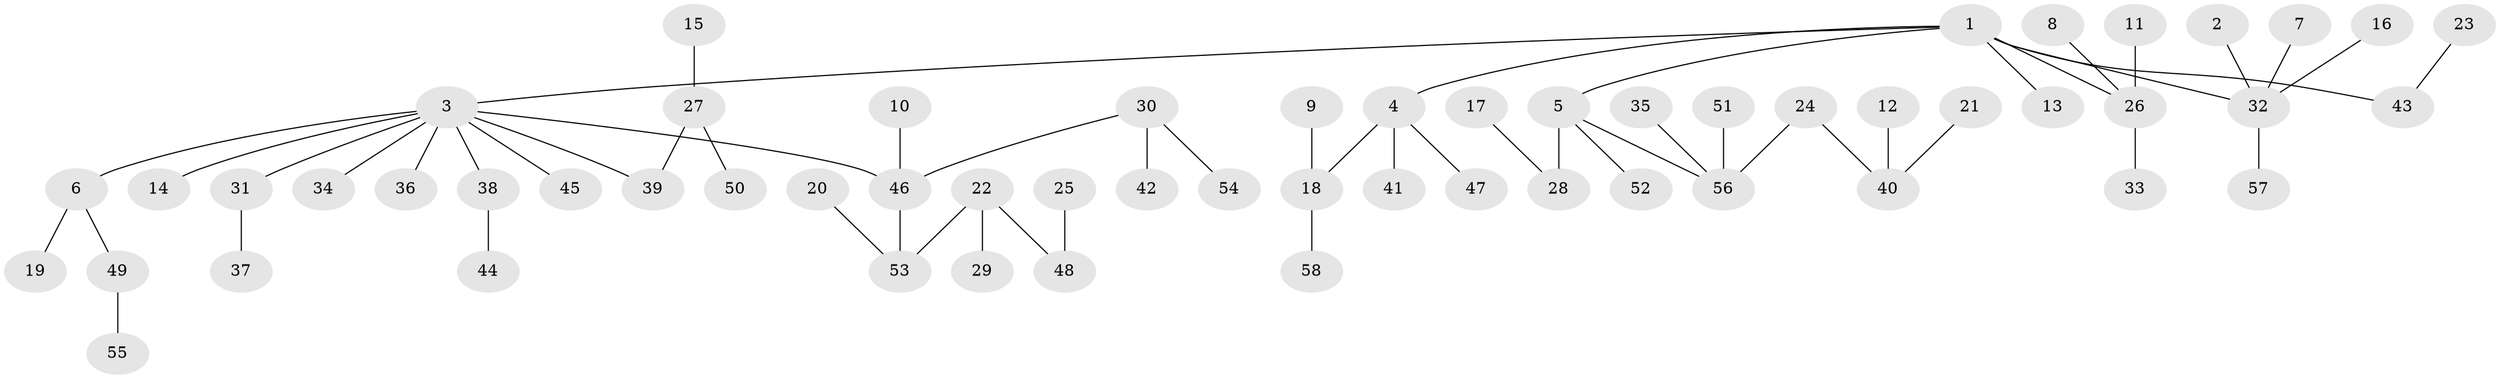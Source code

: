 // original degree distribution, {2: 0.1896551724137931, 7: 0.017241379310344827, 4: 0.04310344827586207, 5: 0.0603448275862069, 3: 0.13793103448275862, 6: 0.008620689655172414, 1: 0.5431034482758621}
// Generated by graph-tools (version 1.1) at 2025/50/03/09/25 03:50:22]
// undirected, 58 vertices, 57 edges
graph export_dot {
graph [start="1"]
  node [color=gray90,style=filled];
  1;
  2;
  3;
  4;
  5;
  6;
  7;
  8;
  9;
  10;
  11;
  12;
  13;
  14;
  15;
  16;
  17;
  18;
  19;
  20;
  21;
  22;
  23;
  24;
  25;
  26;
  27;
  28;
  29;
  30;
  31;
  32;
  33;
  34;
  35;
  36;
  37;
  38;
  39;
  40;
  41;
  42;
  43;
  44;
  45;
  46;
  47;
  48;
  49;
  50;
  51;
  52;
  53;
  54;
  55;
  56;
  57;
  58;
  1 -- 3 [weight=1.0];
  1 -- 4 [weight=1.0];
  1 -- 5 [weight=1.0];
  1 -- 13 [weight=1.0];
  1 -- 26 [weight=1.0];
  1 -- 32 [weight=1.0];
  1 -- 43 [weight=1.0];
  2 -- 32 [weight=1.0];
  3 -- 6 [weight=1.0];
  3 -- 14 [weight=1.0];
  3 -- 31 [weight=1.0];
  3 -- 34 [weight=1.0];
  3 -- 36 [weight=1.0];
  3 -- 38 [weight=1.0];
  3 -- 39 [weight=1.0];
  3 -- 45 [weight=1.0];
  3 -- 46 [weight=1.0];
  4 -- 18 [weight=1.0];
  4 -- 41 [weight=1.0];
  4 -- 47 [weight=1.0];
  5 -- 28 [weight=1.0];
  5 -- 52 [weight=1.0];
  5 -- 56 [weight=1.0];
  6 -- 19 [weight=1.0];
  6 -- 49 [weight=1.0];
  7 -- 32 [weight=1.0];
  8 -- 26 [weight=1.0];
  9 -- 18 [weight=1.0];
  10 -- 46 [weight=1.0];
  11 -- 26 [weight=1.0];
  12 -- 40 [weight=1.0];
  15 -- 27 [weight=1.0];
  16 -- 32 [weight=1.0];
  17 -- 28 [weight=1.0];
  18 -- 58 [weight=1.0];
  20 -- 53 [weight=1.0];
  21 -- 40 [weight=1.0];
  22 -- 29 [weight=1.0];
  22 -- 48 [weight=1.0];
  22 -- 53 [weight=1.0];
  23 -- 43 [weight=1.0];
  24 -- 40 [weight=1.0];
  24 -- 56 [weight=1.0];
  25 -- 48 [weight=1.0];
  26 -- 33 [weight=1.0];
  27 -- 39 [weight=1.0];
  27 -- 50 [weight=1.0];
  30 -- 42 [weight=1.0];
  30 -- 46 [weight=1.0];
  30 -- 54 [weight=1.0];
  31 -- 37 [weight=1.0];
  32 -- 57 [weight=1.0];
  35 -- 56 [weight=1.0];
  38 -- 44 [weight=1.0];
  46 -- 53 [weight=1.0];
  49 -- 55 [weight=1.0];
  51 -- 56 [weight=1.0];
}

